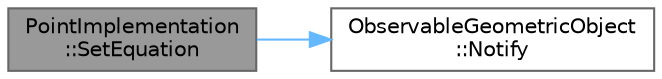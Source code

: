 digraph "PointImplementation::SetEquation"
{
 // LATEX_PDF_SIZE
  bgcolor="transparent";
  edge [fontname=Helvetica,fontsize=10,labelfontname=Helvetica,labelfontsize=10];
  node [fontname=Helvetica,fontsize=10,shape=box,height=0.2,width=0.9];
  rankdir="LR";
  Node1 [label="PointImplementation\l::SetEquation",height=0.2,width=0.4,color="gray40", fillcolor="grey60", style="filled", fontcolor="black",tooltip="Sets new equation of point."];
  Node1 -> Node2 [color="steelblue1",style="solid"];
  Node2 [label="ObservableGeometricObject\l::Notify",height=0.2,width=0.4,color="grey40", fillcolor="white", style="filled",URL="$class_observable_geometric_object.html#a15d865c4eb09e61691db40d1ff103f13",tooltip="Notify all subscribed observers that object was moved."];
}
